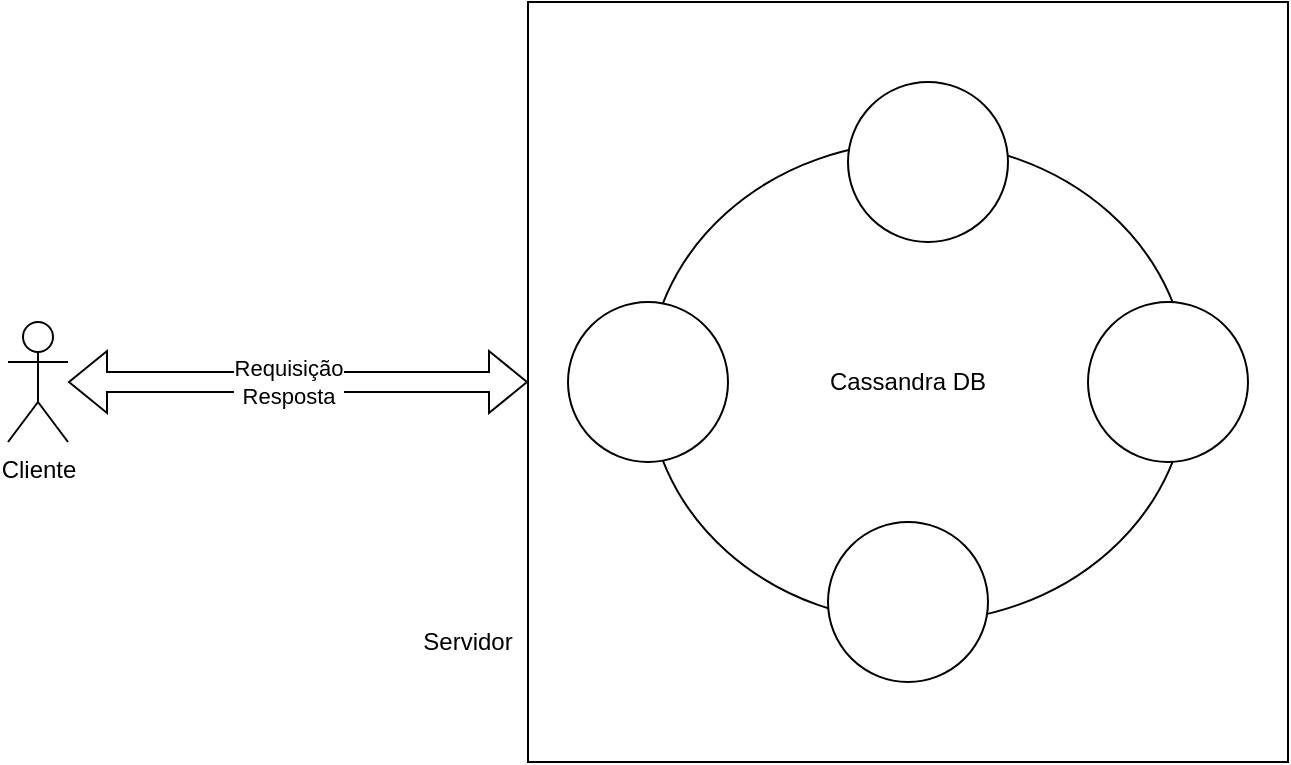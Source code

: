 <mxfile version="13.0.3" type="device"><diagram id="3vxgILsnzSPwxVtDXiT4" name="Page-1"><mxGraphModel dx="1106" dy="820" grid="1" gridSize="10" guides="1" tooltips="1" connect="1" arrows="1" fold="1" page="1" pageScale="1" pageWidth="850" pageHeight="1100" math="0" shadow="0"><root><mxCell id="0"/><mxCell id="1" parent="0"/><mxCell id="pviR8xma9gPDnmLyaZ9i-5" value="" style="ellipse;whiteSpace=wrap;html=1;fillColor=none;" parent="1" vertex="1"><mxGeometry x="390" y="210" width="270" height="240" as="geometry"/></mxCell><mxCell id="pviR8xma9gPDnmLyaZ9i-1" value="" style="ellipse;whiteSpace=wrap;html=1;aspect=fixed;" parent="1" vertex="1"><mxGeometry x="490" y="180" width="80" height="80" as="geometry"/></mxCell><mxCell id="pviR8xma9gPDnmLyaZ9i-2" value="" style="ellipse;whiteSpace=wrap;html=1;aspect=fixed;" parent="1" vertex="1"><mxGeometry x="610" y="290" width="80" height="80" as="geometry"/></mxCell><mxCell id="pviR8xma9gPDnmLyaZ9i-3" value="" style="ellipse;whiteSpace=wrap;html=1;aspect=fixed;" parent="1" vertex="1"><mxGeometry x="480" y="400" width="80" height="80" as="geometry"/></mxCell><mxCell id="pviR8xma9gPDnmLyaZ9i-4" value="" style="ellipse;whiteSpace=wrap;html=1;aspect=fixed;" parent="1" vertex="1"><mxGeometry x="350" y="290" width="80" height="80" as="geometry"/></mxCell><mxCell id="pviR8xma9gPDnmLyaZ9i-6" value="Cassandra DB" style="whiteSpace=wrap;html=1;aspect=fixed;fillColor=none;" parent="1" vertex="1"><mxGeometry x="330" y="140" width="380" height="380" as="geometry"/></mxCell><mxCell id="pviR8xma9gPDnmLyaZ9i-10" style="edgeStyle=orthogonalEdgeStyle;rounded=0;orthogonalLoop=1;jettySize=auto;html=1;startArrow=blockThin;startFill=1;shape=flexArrow;" parent="1" source="pviR8xma9gPDnmLyaZ9i-8" target="pviR8xma9gPDnmLyaZ9i-6" edge="1"><mxGeometry relative="1" as="geometry"/></mxCell><mxCell id="pviR8xma9gPDnmLyaZ9i-13" value="Requisição&lt;br&gt;Resposta" style="edgeLabel;html=1;align=center;verticalAlign=middle;resizable=0;points=[];" parent="pviR8xma9gPDnmLyaZ9i-10" vertex="1" connectable="0"><mxGeometry x="-0.226" y="-3" relative="1" as="geometry"><mxPoint x="21" y="-3" as="offset"/></mxGeometry></mxCell><mxCell id="pviR8xma9gPDnmLyaZ9i-8" value="Cliente" style="shape=umlActor;verticalLabelPosition=bottom;labelBackgroundColor=#ffffff;verticalAlign=top;html=1;outlineConnect=0;fillColor=none;" parent="1" vertex="1"><mxGeometry x="70" y="300" width="30" height="60" as="geometry"/></mxCell><mxCell id="rAGfX0AnxIbAqZwCgpgh-2" value="Servidor" style="text;html=1;strokeColor=none;fillColor=none;align=center;verticalAlign=middle;whiteSpace=wrap;rounded=0;" vertex="1" parent="1"><mxGeometry x="280" y="450" width="40" height="20" as="geometry"/></mxCell></root></mxGraphModel></diagram></mxfile>